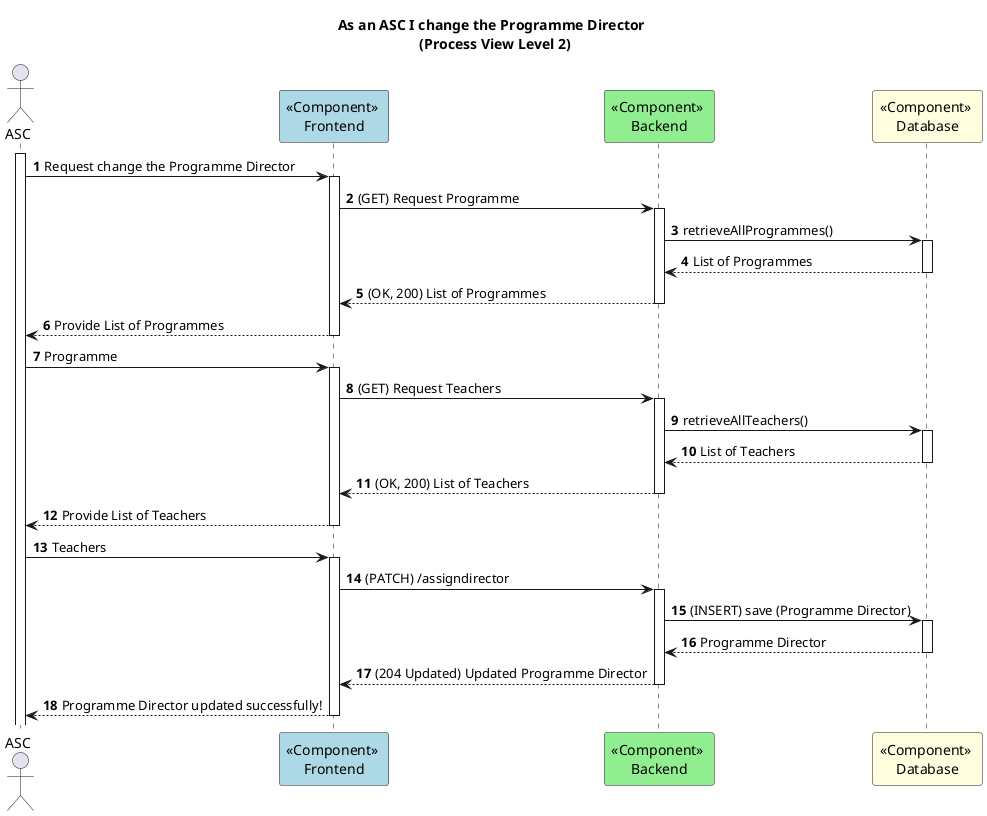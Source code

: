 @startuml

autonumber

title As an ASC I change the Programme Director \n (Process View Level 2)

actor ASC as Admin
participant "<<Component>> \nFrontend" as FE #lightblue
participant "<<Component>> \nBackend" as BE #lightgreen
participant "<<Component>> \nDatabase" as BD #lightyellow

activate Admin
Admin -> FE ++: Request change the Programme Director
FE -> BE ++: (GET) Request Programme
BE -> BD ++: retrieveAllProgrammes()
BD --> BE --: List of Programmes
BE --> FE --: (OK, 200) List of Programmes
FE --> Admin --: Provide List of Programmes
Admin -> FE ++: Programme

FE -> BE ++: (GET) Request Teachers
BE -> BD ++: retrieveAllTeachers()
BD --> BE --: List of Teachers
BE --> FE --: (OK, 200) List of Teachers
FE --> Admin --: Provide List of Teachers
Admin -> FE ++: Teachers

FE -> BE ++: (PATCH) /assigndirector
BE -> BD ++: (INSERT) save (Programme Director)
BD --> BE --: Programme Director
BE --> FE --: (204 Updated) Updated Programme Director
FE --> Admin --: Programme Director updated successfully!

@enduml